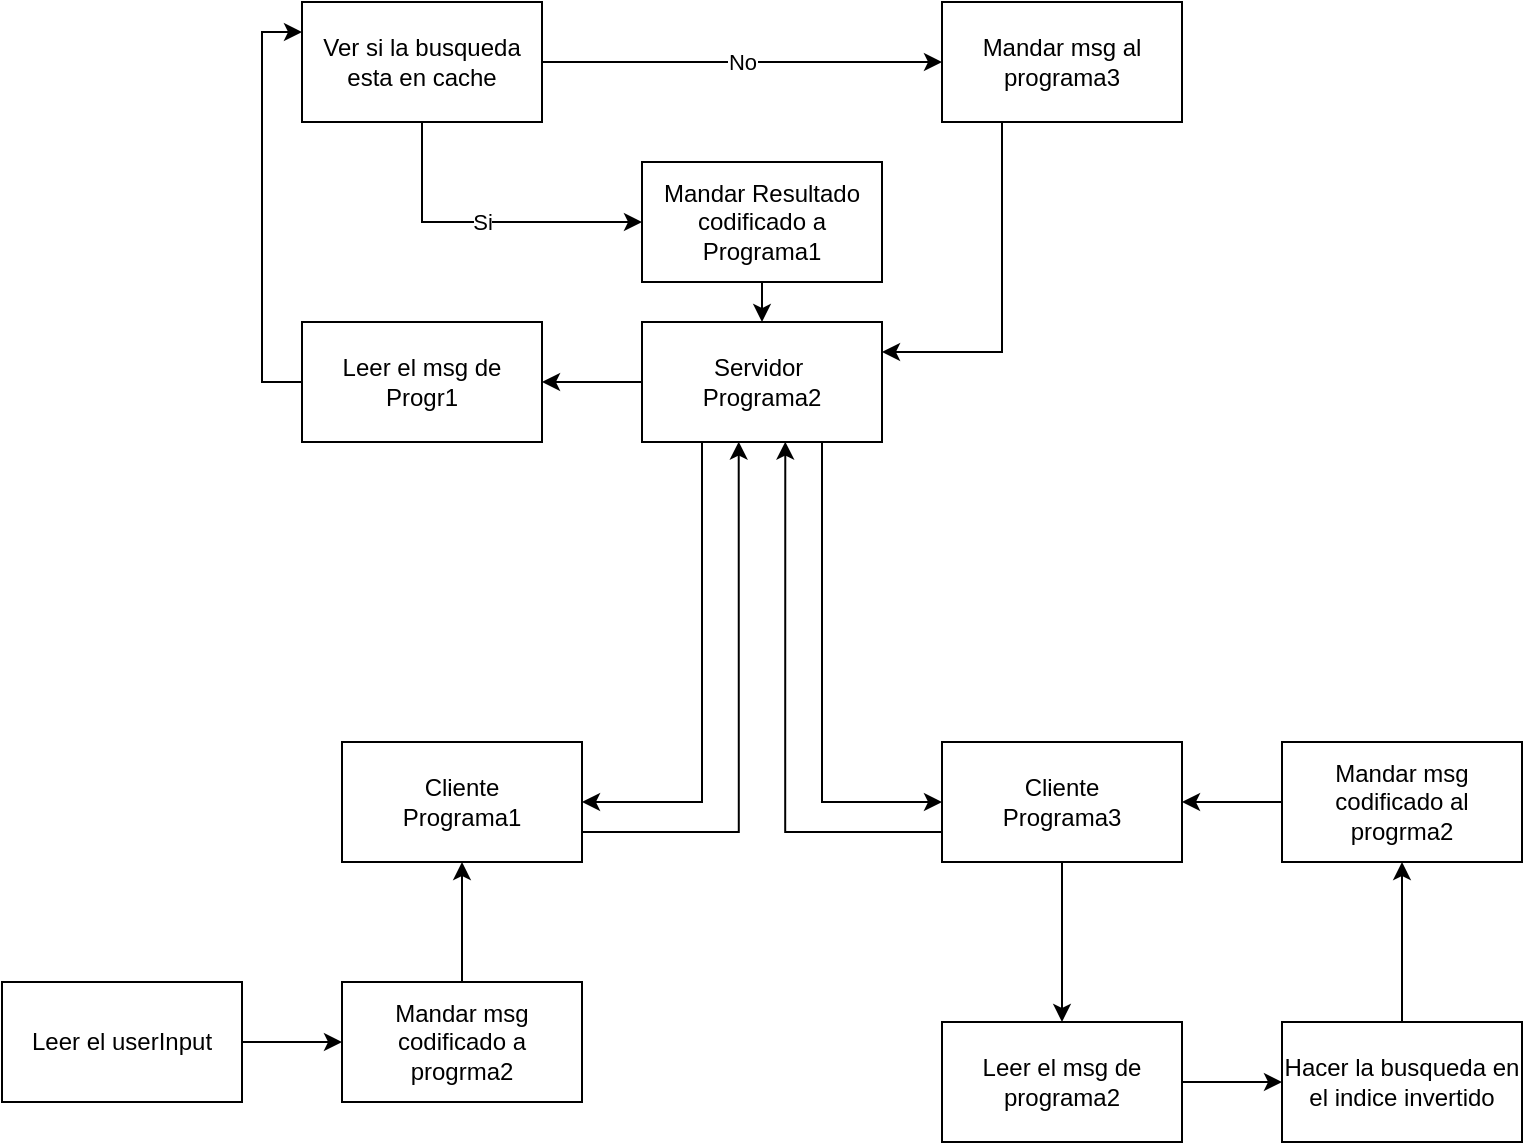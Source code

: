 <mxfile version="22.0.2" type="device">
  <diagram name="Página-1" id="5oP0lG2DPZQ5_Z7gVyBX">
    <mxGraphModel dx="1036" dy="1775" grid="1" gridSize="10" guides="1" tooltips="1" connect="1" arrows="1" fold="1" page="1" pageScale="1" pageWidth="827" pageHeight="1169" math="0" shadow="0">
      <root>
        <mxCell id="0" />
        <mxCell id="1" parent="0" />
        <mxCell id="8XONMo2Wj_Vj32u0vaEi-7" style="edgeStyle=orthogonalEdgeStyle;rounded=0;orthogonalLoop=1;jettySize=auto;html=1;exitX=0.75;exitY=1;exitDx=0;exitDy=0;entryX=0;entryY=0.5;entryDx=0;entryDy=0;" edge="1" parent="1" source="8XONMo2Wj_Vj32u0vaEi-1" target="8XONMo2Wj_Vj32u0vaEi-3">
          <mxGeometry relative="1" as="geometry" />
        </mxCell>
        <mxCell id="8XONMo2Wj_Vj32u0vaEi-8" style="edgeStyle=orthogonalEdgeStyle;rounded=0;orthogonalLoop=1;jettySize=auto;html=1;exitX=0.25;exitY=1;exitDx=0;exitDy=0;entryX=1;entryY=0.5;entryDx=0;entryDy=0;" edge="1" parent="1" source="8XONMo2Wj_Vj32u0vaEi-1" target="8XONMo2Wj_Vj32u0vaEi-2">
          <mxGeometry relative="1" as="geometry" />
        </mxCell>
        <mxCell id="8XONMo2Wj_Vj32u0vaEi-22" style="edgeStyle=orthogonalEdgeStyle;rounded=0;orthogonalLoop=1;jettySize=auto;html=1;exitX=0;exitY=0.5;exitDx=0;exitDy=0;entryX=1;entryY=0.5;entryDx=0;entryDy=0;" edge="1" parent="1" source="8XONMo2Wj_Vj32u0vaEi-1" target="8XONMo2Wj_Vj32u0vaEi-20">
          <mxGeometry relative="1" as="geometry" />
        </mxCell>
        <mxCell id="8XONMo2Wj_Vj32u0vaEi-1" value="Servidor&amp;nbsp;&lt;br&gt;Programa2" style="rounded=0;whiteSpace=wrap;html=1;" vertex="1" parent="1">
          <mxGeometry x="330" y="80" width="120" height="60" as="geometry" />
        </mxCell>
        <mxCell id="8XONMo2Wj_Vj32u0vaEi-2" value="Cliente&lt;br&gt;Programa1" style="rounded=0;whiteSpace=wrap;html=1;" vertex="1" parent="1">
          <mxGeometry x="180" y="290" width="120" height="60" as="geometry" />
        </mxCell>
        <mxCell id="8XONMo2Wj_Vj32u0vaEi-6" style="edgeStyle=orthogonalEdgeStyle;rounded=0;orthogonalLoop=1;jettySize=auto;html=1;exitX=0;exitY=0.75;exitDx=0;exitDy=0;entryX=0.597;entryY=0.997;entryDx=0;entryDy=0;entryPerimeter=0;" edge="1" parent="1" source="8XONMo2Wj_Vj32u0vaEi-3" target="8XONMo2Wj_Vj32u0vaEi-1">
          <mxGeometry relative="1" as="geometry" />
        </mxCell>
        <mxCell id="8XONMo2Wj_Vj32u0vaEi-33" style="edgeStyle=orthogonalEdgeStyle;rounded=0;orthogonalLoop=1;jettySize=auto;html=1;exitX=0.5;exitY=1;exitDx=0;exitDy=0;entryX=0.5;entryY=0;entryDx=0;entryDy=0;" edge="1" parent="1" source="8XONMo2Wj_Vj32u0vaEi-3" target="8XONMo2Wj_Vj32u0vaEi-32">
          <mxGeometry relative="1" as="geometry" />
        </mxCell>
        <mxCell id="8XONMo2Wj_Vj32u0vaEi-3" value="Cliente&lt;br&gt;Programa3" style="rounded=0;whiteSpace=wrap;html=1;" vertex="1" parent="1">
          <mxGeometry x="480" y="290" width="120" height="60" as="geometry" />
        </mxCell>
        <mxCell id="8XONMo2Wj_Vj32u0vaEi-5" style="edgeStyle=orthogonalEdgeStyle;rounded=0;orthogonalLoop=1;jettySize=auto;html=1;exitX=1;exitY=0.75;exitDx=0;exitDy=0;entryX=0.403;entryY=0.997;entryDx=0;entryDy=0;entryPerimeter=0;" edge="1" parent="1" source="8XONMo2Wj_Vj32u0vaEi-2" target="8XONMo2Wj_Vj32u0vaEi-1">
          <mxGeometry relative="1" as="geometry">
            <mxPoint x="390" y="140" as="targetPoint" />
          </mxGeometry>
        </mxCell>
        <mxCell id="8XONMo2Wj_Vj32u0vaEi-41" style="edgeStyle=orthogonalEdgeStyle;rounded=0;orthogonalLoop=1;jettySize=auto;html=1;exitX=1;exitY=0.5;exitDx=0;exitDy=0;entryX=0;entryY=0.5;entryDx=0;entryDy=0;" edge="1" parent="1" source="8XONMo2Wj_Vj32u0vaEi-15" target="8XONMo2Wj_Vj32u0vaEi-17">
          <mxGeometry relative="1" as="geometry" />
        </mxCell>
        <mxCell id="8XONMo2Wj_Vj32u0vaEi-15" value="Leer el userInput" style="rounded=0;whiteSpace=wrap;html=1;" vertex="1" parent="1">
          <mxGeometry x="10" y="410" width="120" height="60" as="geometry" />
        </mxCell>
        <mxCell id="8XONMo2Wj_Vj32u0vaEi-42" style="edgeStyle=orthogonalEdgeStyle;rounded=0;orthogonalLoop=1;jettySize=auto;html=1;exitX=0.5;exitY=0;exitDx=0;exitDy=0;entryX=0.5;entryY=1;entryDx=0;entryDy=0;" edge="1" parent="1" source="8XONMo2Wj_Vj32u0vaEi-17" target="8XONMo2Wj_Vj32u0vaEi-2">
          <mxGeometry relative="1" as="geometry" />
        </mxCell>
        <mxCell id="8XONMo2Wj_Vj32u0vaEi-17" value="Mandar msg codificado a progrma2" style="rounded=0;whiteSpace=wrap;html=1;" vertex="1" parent="1">
          <mxGeometry x="180" y="410" width="120" height="60" as="geometry" />
        </mxCell>
        <mxCell id="8XONMo2Wj_Vj32u0vaEi-23" style="edgeStyle=orthogonalEdgeStyle;rounded=0;orthogonalLoop=1;jettySize=auto;html=1;exitX=0;exitY=0.5;exitDx=0;exitDy=0;entryX=0;entryY=0.25;entryDx=0;entryDy=0;" edge="1" parent="1" source="8XONMo2Wj_Vj32u0vaEi-20" target="8XONMo2Wj_Vj32u0vaEi-21">
          <mxGeometry relative="1" as="geometry" />
        </mxCell>
        <mxCell id="8XONMo2Wj_Vj32u0vaEi-20" value="Leer el msg de Progr1" style="rounded=0;whiteSpace=wrap;html=1;" vertex="1" parent="1">
          <mxGeometry x="160" y="80" width="120" height="60" as="geometry" />
        </mxCell>
        <mxCell id="8XONMo2Wj_Vj32u0vaEi-26" value="Si" style="edgeStyle=orthogonalEdgeStyle;rounded=0;orthogonalLoop=1;jettySize=auto;html=1;exitX=0.5;exitY=1;exitDx=0;exitDy=0;entryX=0;entryY=0.5;entryDx=0;entryDy=0;" edge="1" parent="1" source="8XONMo2Wj_Vj32u0vaEi-21" target="8XONMo2Wj_Vj32u0vaEi-24">
          <mxGeometry relative="1" as="geometry" />
        </mxCell>
        <mxCell id="8XONMo2Wj_Vj32u0vaEi-27" value="No" style="edgeStyle=orthogonalEdgeStyle;rounded=0;orthogonalLoop=1;jettySize=auto;html=1;exitX=1;exitY=0.5;exitDx=0;exitDy=0;entryX=0;entryY=0.5;entryDx=0;entryDy=0;" edge="1" parent="1" source="8XONMo2Wj_Vj32u0vaEi-21" target="8XONMo2Wj_Vj32u0vaEi-28">
          <mxGeometry relative="1" as="geometry">
            <mxPoint x="490" y="-50" as="targetPoint" />
          </mxGeometry>
        </mxCell>
        <mxCell id="8XONMo2Wj_Vj32u0vaEi-21" value="Ver si la busqueda esta en cache" style="rounded=0;whiteSpace=wrap;html=1;" vertex="1" parent="1">
          <mxGeometry x="160" y="-80" width="120" height="60" as="geometry" />
        </mxCell>
        <mxCell id="8XONMo2Wj_Vj32u0vaEi-40" style="edgeStyle=orthogonalEdgeStyle;rounded=0;orthogonalLoop=1;jettySize=auto;html=1;exitX=0.5;exitY=1;exitDx=0;exitDy=0;entryX=0.5;entryY=0;entryDx=0;entryDy=0;" edge="1" parent="1" source="8XONMo2Wj_Vj32u0vaEi-24" target="8XONMo2Wj_Vj32u0vaEi-1">
          <mxGeometry relative="1" as="geometry" />
        </mxCell>
        <mxCell id="8XONMo2Wj_Vj32u0vaEi-24" value="Mandar Resultado codificado a Programa1" style="rounded=0;whiteSpace=wrap;html=1;" vertex="1" parent="1">
          <mxGeometry x="330" width="120" height="60" as="geometry" />
        </mxCell>
        <mxCell id="8XONMo2Wj_Vj32u0vaEi-30" style="edgeStyle=orthogonalEdgeStyle;rounded=0;orthogonalLoop=1;jettySize=auto;html=1;exitX=0.25;exitY=1;exitDx=0;exitDy=0;entryX=1;entryY=0.25;entryDx=0;entryDy=0;" edge="1" parent="1" source="8XONMo2Wj_Vj32u0vaEi-28" target="8XONMo2Wj_Vj32u0vaEi-1">
          <mxGeometry relative="1" as="geometry" />
        </mxCell>
        <mxCell id="8XONMo2Wj_Vj32u0vaEi-28" value="Mandar msg al programa3" style="rounded=0;whiteSpace=wrap;html=1;" vertex="1" parent="1">
          <mxGeometry x="480" y="-80" width="120" height="60" as="geometry" />
        </mxCell>
        <mxCell id="8XONMo2Wj_Vj32u0vaEi-36" style="edgeStyle=orthogonalEdgeStyle;rounded=0;orthogonalLoop=1;jettySize=auto;html=1;exitX=1;exitY=0.5;exitDx=0;exitDy=0;entryX=0;entryY=0.5;entryDx=0;entryDy=0;" edge="1" parent="1" source="8XONMo2Wj_Vj32u0vaEi-32" target="8XONMo2Wj_Vj32u0vaEi-34">
          <mxGeometry relative="1" as="geometry" />
        </mxCell>
        <mxCell id="8XONMo2Wj_Vj32u0vaEi-32" value="Leer el msg de programa2" style="rounded=0;whiteSpace=wrap;html=1;" vertex="1" parent="1">
          <mxGeometry x="480" y="430" width="120" height="60" as="geometry" />
        </mxCell>
        <mxCell id="8XONMo2Wj_Vj32u0vaEi-37" style="edgeStyle=orthogonalEdgeStyle;rounded=0;orthogonalLoop=1;jettySize=auto;html=1;exitX=0.5;exitY=0;exitDx=0;exitDy=0;entryX=0.5;entryY=1;entryDx=0;entryDy=0;" edge="1" parent="1" source="8XONMo2Wj_Vj32u0vaEi-34" target="8XONMo2Wj_Vj32u0vaEi-35">
          <mxGeometry relative="1" as="geometry" />
        </mxCell>
        <mxCell id="8XONMo2Wj_Vj32u0vaEi-34" value="Hacer la busqueda en el indice invertido" style="rounded=0;whiteSpace=wrap;html=1;" vertex="1" parent="1">
          <mxGeometry x="650" y="430" width="120" height="60" as="geometry" />
        </mxCell>
        <mxCell id="8XONMo2Wj_Vj32u0vaEi-38" style="edgeStyle=orthogonalEdgeStyle;rounded=0;orthogonalLoop=1;jettySize=auto;html=1;exitX=0;exitY=0.5;exitDx=0;exitDy=0;entryX=1;entryY=0.5;entryDx=0;entryDy=0;" edge="1" parent="1" source="8XONMo2Wj_Vj32u0vaEi-35" target="8XONMo2Wj_Vj32u0vaEi-3">
          <mxGeometry relative="1" as="geometry" />
        </mxCell>
        <mxCell id="8XONMo2Wj_Vj32u0vaEi-35" value="Mandar msg codificado al progrma2" style="rounded=0;whiteSpace=wrap;html=1;" vertex="1" parent="1">
          <mxGeometry x="650" y="290" width="120" height="60" as="geometry" />
        </mxCell>
      </root>
    </mxGraphModel>
  </diagram>
</mxfile>
